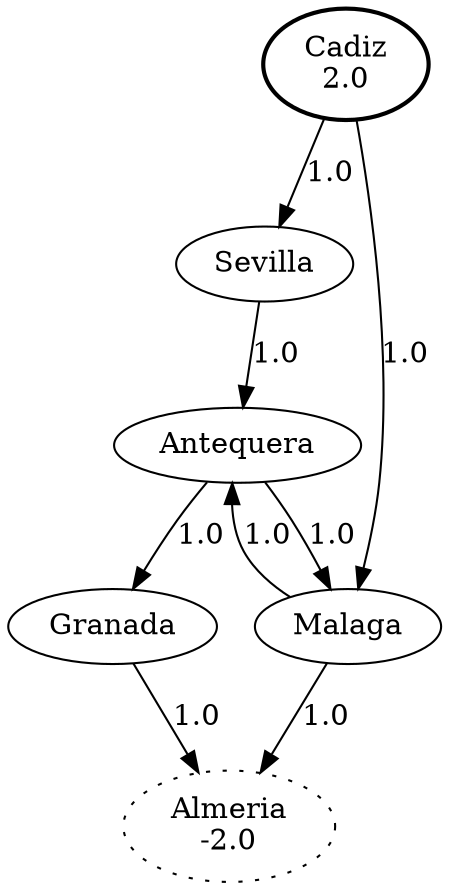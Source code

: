 strict digraph G {
  Sevilla [ ];
  Almeria [ label="Almeria
-2.0" style="dotted" ];
  Granada [ ];
  Cadiz [ label="Cadiz
2.0" style="bold" ];
  Malaga [ ];
  Antequera [ ];
  Malaga -> Almeria [ label="1.0" ];
  Malaga -> Antequera [ label="1.0" ];
  Cadiz -> Malaga [ label="1.0" ];
  Antequera -> Granada [ label="1.0" ];
  Granada -> Almeria [ label="1.0" ];
  Sevilla -> Antequera [ label="1.0" ];
  Cadiz -> Sevilla [ label="1.0" ];
  Antequera -> Malaga [ label="1.0" ];
}

